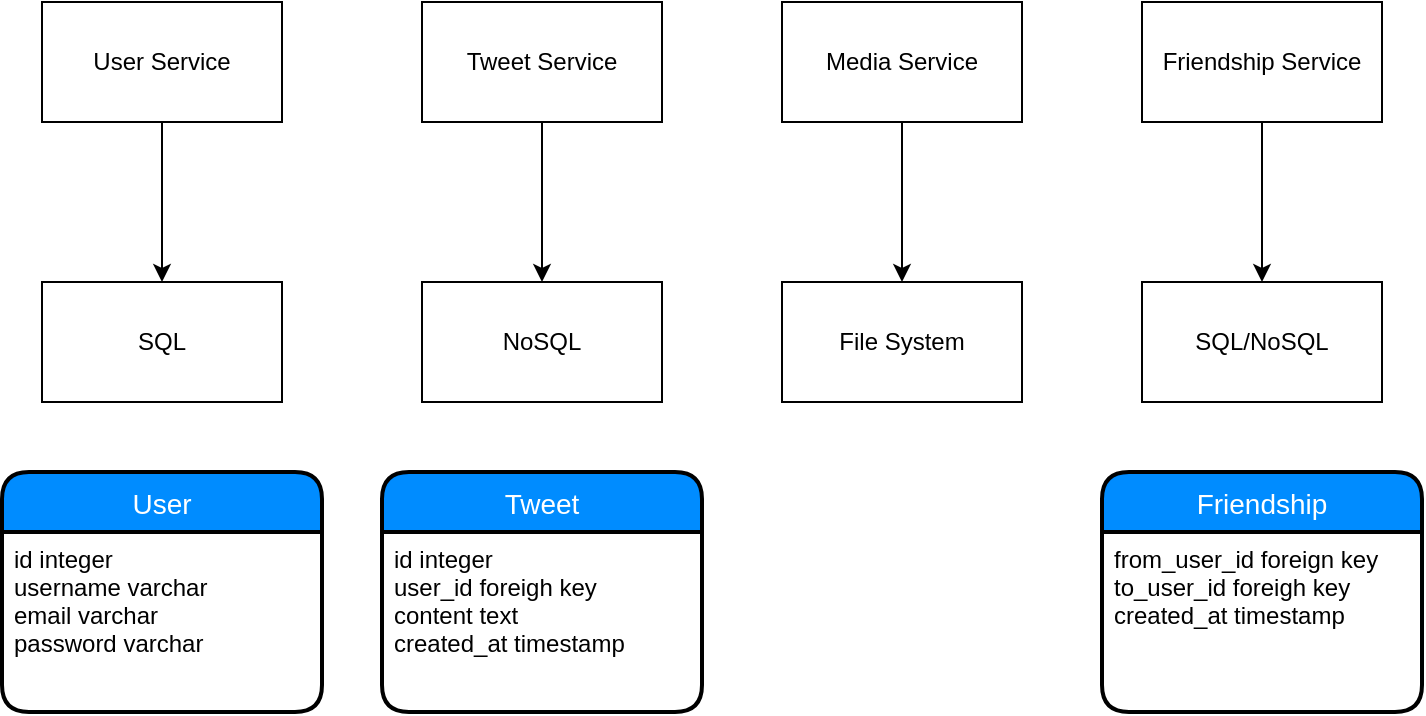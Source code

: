 <mxfile version="11.2.5" type="device" pages="1"><diagram id="co28N-F4sisvUciYSM7H" name="Page-1"><mxGraphModel dx="758" dy="795" grid="1" gridSize="10" guides="1" tooltips="1" connect="1" arrows="1" fold="1" page="1" pageScale="1" pageWidth="850" pageHeight="1100" math="0" shadow="0"><root><mxCell id="0"/><mxCell id="1" parent="0"/><mxCell id="fD7m1LeYx2mSdiXrfrRD-3" value="" style="edgeStyle=orthogonalEdgeStyle;rounded=0;orthogonalLoop=1;jettySize=auto;html=1;" edge="1" parent="1" source="fD7m1LeYx2mSdiXrfrRD-1" target="fD7m1LeYx2mSdiXrfrRD-2"><mxGeometry relative="1" as="geometry"/></mxCell><mxCell id="fD7m1LeYx2mSdiXrfrRD-1" value="User Service" style="rounded=0;whiteSpace=wrap;html=1;" vertex="1" parent="1"><mxGeometry x="40" y="180" width="120" height="60" as="geometry"/></mxCell><mxCell id="fD7m1LeYx2mSdiXrfrRD-2" value="SQL" style="rounded=0;whiteSpace=wrap;html=1;" vertex="1" parent="1"><mxGeometry x="40" y="320" width="120" height="60" as="geometry"/></mxCell><mxCell id="fD7m1LeYx2mSdiXrfrRD-5" value="" style="edgeStyle=orthogonalEdgeStyle;rounded=0;orthogonalLoop=1;jettySize=auto;html=1;" edge="1" parent="1" source="fD7m1LeYx2mSdiXrfrRD-6" target="fD7m1LeYx2mSdiXrfrRD-7"><mxGeometry relative="1" as="geometry"/></mxCell><mxCell id="fD7m1LeYx2mSdiXrfrRD-6" value="Tweet Service" style="rounded=0;whiteSpace=wrap;html=1;" vertex="1" parent="1"><mxGeometry x="230" y="180" width="120" height="60" as="geometry"/></mxCell><mxCell id="fD7m1LeYx2mSdiXrfrRD-7" value="NoSQL" style="rounded=0;whiteSpace=wrap;html=1;" vertex="1" parent="1"><mxGeometry x="230" y="320" width="120" height="60" as="geometry"/></mxCell><mxCell id="fD7m1LeYx2mSdiXrfrRD-8" value="" style="edgeStyle=orthogonalEdgeStyle;rounded=0;orthogonalLoop=1;jettySize=auto;html=1;" edge="1" parent="1" source="fD7m1LeYx2mSdiXrfrRD-9" target="fD7m1LeYx2mSdiXrfrRD-10"><mxGeometry relative="1" as="geometry"/></mxCell><mxCell id="fD7m1LeYx2mSdiXrfrRD-9" value="Media Service" style="rounded=0;whiteSpace=wrap;html=1;" vertex="1" parent="1"><mxGeometry x="410" y="180" width="120" height="60" as="geometry"/></mxCell><mxCell id="fD7m1LeYx2mSdiXrfrRD-10" value="File System" style="rounded=0;whiteSpace=wrap;html=1;" vertex="1" parent="1"><mxGeometry x="410" y="320" width="120" height="60" as="geometry"/></mxCell><mxCell id="fD7m1LeYx2mSdiXrfrRD-11" value="" style="edgeStyle=orthogonalEdgeStyle;rounded=0;orthogonalLoop=1;jettySize=auto;html=1;" edge="1" parent="1" source="fD7m1LeYx2mSdiXrfrRD-12" target="fD7m1LeYx2mSdiXrfrRD-13"><mxGeometry relative="1" as="geometry"/></mxCell><mxCell id="fD7m1LeYx2mSdiXrfrRD-12" value="Friendship Service" style="rounded=0;whiteSpace=wrap;html=1;" vertex="1" parent="1"><mxGeometry x="590" y="180" width="120" height="60" as="geometry"/></mxCell><mxCell id="fD7m1LeYx2mSdiXrfrRD-13" value="SQL/NoSQL" style="rounded=0;whiteSpace=wrap;html=1;" vertex="1" parent="1"><mxGeometry x="590" y="320" width="120" height="60" as="geometry"/></mxCell><mxCell id="fD7m1LeYx2mSdiXrfrRD-31" value="User" style="swimlane;childLayout=stackLayout;horizontal=1;startSize=30;horizontalStack=0;fillColor=#008cff;fontColor=#FFFFFF;rounded=1;fontSize=14;fontStyle=0;strokeWidth=2;resizeParent=0;resizeLast=1;shadow=0;dashed=0;align=center;" vertex="1" parent="1"><mxGeometry x="20" y="415" width="160" height="120" as="geometry"/></mxCell><mxCell id="fD7m1LeYx2mSdiXrfrRD-32" value="id integer&#10;username varchar&#10;email varchar&#10;password varchar" style="align=left;strokeColor=none;fillColor=none;spacingLeft=4;fontSize=12;verticalAlign=top;resizable=0;rotatable=0;part=1;" vertex="1" parent="fD7m1LeYx2mSdiXrfrRD-31"><mxGeometry y="30" width="160" height="90" as="geometry"/></mxCell><mxCell id="fD7m1LeYx2mSdiXrfrRD-34" value="Tweet" style="swimlane;childLayout=stackLayout;horizontal=1;startSize=30;horizontalStack=0;fillColor=#008cff;fontColor=#FFFFFF;rounded=1;fontSize=14;fontStyle=0;strokeWidth=2;resizeParent=0;resizeLast=1;shadow=0;dashed=0;align=center;" vertex="1" parent="1"><mxGeometry x="210" y="415" width="160" height="120" as="geometry"/></mxCell><mxCell id="fD7m1LeYx2mSdiXrfrRD-35" value="id integer&#10;user_id foreigh key&#10;content text&#10;created_at timestamp" style="align=left;strokeColor=none;fillColor=none;spacingLeft=4;fontSize=12;verticalAlign=top;resizable=0;rotatable=0;part=1;" vertex="1" parent="fD7m1LeYx2mSdiXrfrRD-34"><mxGeometry y="30" width="160" height="90" as="geometry"/></mxCell><mxCell id="fD7m1LeYx2mSdiXrfrRD-36" value="Friendship" style="swimlane;childLayout=stackLayout;horizontal=1;startSize=30;horizontalStack=0;fillColor=#008cff;fontColor=#FFFFFF;rounded=1;fontSize=14;fontStyle=0;strokeWidth=2;resizeParent=0;resizeLast=1;shadow=0;dashed=0;align=center;" vertex="1" parent="1"><mxGeometry x="570" y="415" width="160" height="120" as="geometry"/></mxCell><mxCell id="fD7m1LeYx2mSdiXrfrRD-37" value="from_user_id foreign key&#10;to_user_id foreigh key&#10;created_at timestamp" style="align=left;strokeColor=none;fillColor=none;spacingLeft=4;fontSize=12;verticalAlign=top;resizable=0;rotatable=0;part=1;" vertex="1" parent="fD7m1LeYx2mSdiXrfrRD-36"><mxGeometry y="30" width="160" height="90" as="geometry"/></mxCell></root></mxGraphModel></diagram></mxfile>